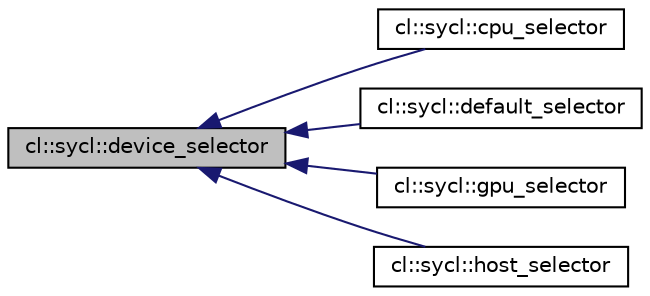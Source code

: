 digraph "cl::sycl::device_selector"
{
 // INTERACTIVE_SVG=YES
  bgcolor="transparent";
  edge [fontname="Helvetica",fontsize="10",labelfontname="Helvetica",labelfontsize="10"];
  node [fontname="Helvetica",fontsize="10",shape=record];
  rankdir="LR";
  Node1 [label="cl::sycl::device_selector",height=0.2,width=0.4,color="black", fillcolor="grey75", style="filled", fontcolor="black"];
  Node1 -> Node2 [dir="back",color="midnightblue",fontsize="10",style="solid",fontname="Helvetica"];
  Node2 [label="cl::sycl::cpu_selector",height=0.2,width=0.4,color="black",URL="$group__execution.html#classcl_1_1sycl_1_1cpu__selector",tooltip="Select devices according to device type info::device::device_type::cpu from all the available devices..."];
  Node1 -> Node3 [dir="back",color="midnightblue",fontsize="10",style="solid",fontname="Helvetica"];
  Node3 [label="cl::sycl::default_selector",height=0.2,width=0.4,color="black",URL="$group__execution.html#classcl_1_1sycl_1_1default__selector",tooltip="Devices selected by heuristics of the system. "];
  Node1 -> Node4 [dir="back",color="midnightblue",fontsize="10",style="solid",fontname="Helvetica"];
  Node4 [label="cl::sycl::gpu_selector",height=0.2,width=0.4,color="black",URL="$group__execution.html#classcl_1_1sycl_1_1gpu__selector",tooltip="Select devices according to device type info::device::device_type::gpu from all the available OpenCL ..."];
  Node1 -> Node5 [dir="back",color="midnightblue",fontsize="10",style="solid",fontname="Helvetica"];
  Node5 [label="cl::sycl::host_selector",height=0.2,width=0.4,color="black",URL="$group__execution.html#classcl_1_1sycl_1_1host__selector",tooltip="Selects the SYCL host CPU device that does not require an OpenCL runtime. "];
}
